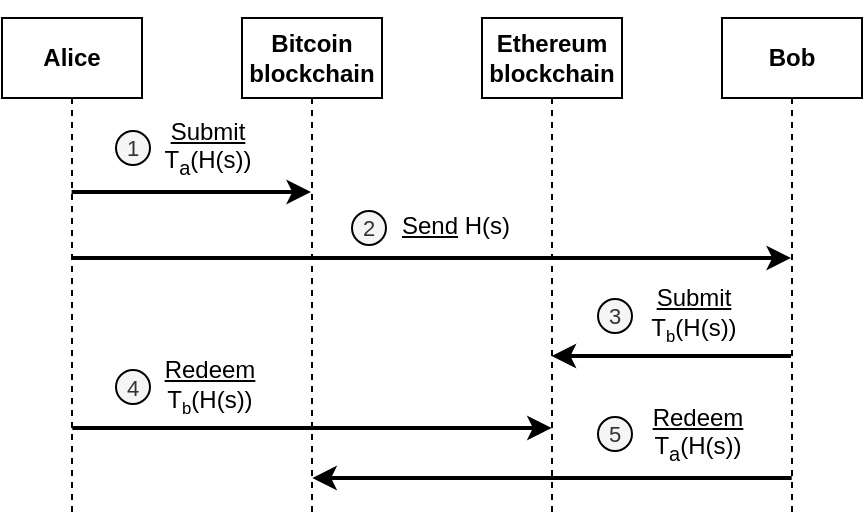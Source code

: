 <mxfile version="13.0.1" type="device"><diagram id="Q_5J61wUrsoj4e6QwkX-" name="Page-1"><mxGraphModel dx="895" dy="510" grid="1" gridSize="10" guides="1" tooltips="1" connect="1" arrows="1" fold="1" page="1" pageScale="1" pageWidth="827" pageHeight="1169" math="0" shadow="0"><root><mxCell id="0"/><mxCell id="1" parent="0"/><mxCell id="CDbacCIEdSvmT1-ef64N-1" value="Alice" style="shape=umlLifeline;perimeter=lifelinePerimeter;whiteSpace=wrap;html=1;container=1;collapsible=0;recursiveResize=0;outlineConnect=0;fontStyle=1" vertex="1" parent="1"><mxGeometry x="110" y="190" width="70" height="250" as="geometry"/></mxCell><mxCell id="CDbacCIEdSvmT1-ef64N-2" value="Bitcoin&lt;br&gt;blockchain" style="shape=umlLifeline;perimeter=lifelinePerimeter;whiteSpace=wrap;html=1;container=1;collapsible=0;recursiveResize=0;outlineConnect=0;fontStyle=1" vertex="1" parent="1"><mxGeometry x="230" y="190" width="70" height="250" as="geometry"/></mxCell><mxCell id="CDbacCIEdSvmT1-ef64N-3" value="Ethereum&lt;br&gt;blockchain" style="shape=umlLifeline;perimeter=lifelinePerimeter;whiteSpace=wrap;html=1;container=1;collapsible=0;recursiveResize=0;outlineConnect=0;fontStyle=1" vertex="1" parent="1"><mxGeometry x="350" y="190" width="70" height="250" as="geometry"/></mxCell><mxCell id="CDbacCIEdSvmT1-ef64N-4" value="Bob" style="shape=umlLifeline;perimeter=lifelinePerimeter;whiteSpace=wrap;html=1;container=1;collapsible=0;recursiveResize=0;outlineConnect=0;fontStyle=1" vertex="1" parent="1"><mxGeometry x="470" y="190" width="70" height="250" as="geometry"/></mxCell><mxCell id="CDbacCIEdSvmT1-ef64N-5" value="" style="endArrow=classic;html=1;strokeWidth=2;" edge="1" parent="1"><mxGeometry width="50" height="50" relative="1" as="geometry"><mxPoint x="144.81" y="277" as="sourcePoint"/><mxPoint x="264.5" y="277" as="targetPoint"/></mxGeometry></mxCell><mxCell id="CDbacCIEdSvmT1-ef64N-7" value="&lt;u&gt;Submit&lt;/u&gt;&lt;br&gt;T&lt;sub&gt;a&lt;/sub&gt;(H(s))" style="text;html=1;strokeColor=none;fillColor=none;align=center;verticalAlign=middle;whiteSpace=wrap;rounded=0;" vertex="1" parent="1"><mxGeometry x="188" y="240" width="50" height="30" as="geometry"/></mxCell><mxCell id="CDbacCIEdSvmT1-ef64N-8" value="" style="endArrow=classic;html=1;strokeWidth=2;" edge="1" parent="1"><mxGeometry width="50" height="50" relative="1" as="geometry"><mxPoint x="144.81" y="310" as="sourcePoint"/><mxPoint x="504.5" y="310" as="targetPoint"/></mxGeometry></mxCell><mxCell id="CDbacCIEdSvmT1-ef64N-9" value="&lt;u&gt;Send&lt;/u&gt;&amp;nbsp;H(s)" style="text;html=1;strokeColor=none;fillColor=none;align=center;verticalAlign=middle;whiteSpace=wrap;rounded=0;" vertex="1" parent="1"><mxGeometry x="307" y="279" width="60" height="30" as="geometry"/></mxCell><mxCell id="CDbacCIEdSvmT1-ef64N-10" value="" style="endArrow=classic;html=1;strokeWidth=2;" edge="1" parent="1"><mxGeometry width="50" height="50" relative="1" as="geometry"><mxPoint x="504.5" y="359" as="sourcePoint"/><mxPoint x="384.81" y="359" as="targetPoint"/></mxGeometry></mxCell><mxCell id="CDbacCIEdSvmT1-ef64N-11" value="&lt;u&gt;Submit&lt;/u&gt;&lt;br&gt;T&lt;font size=&quot;1&quot;&gt;&lt;sub&gt;b&lt;/sub&gt;&lt;/font&gt;(H(s))" style="text;html=1;strokeColor=none;fillColor=none;align=center;verticalAlign=middle;whiteSpace=wrap;rounded=0;" vertex="1" parent="1"><mxGeometry x="431" y="323" width="50" height="30" as="geometry"/></mxCell><mxCell id="CDbacCIEdSvmT1-ef64N-12" value="" style="endArrow=classic;html=1;strokeWidth=2;" edge="1" parent="1"><mxGeometry width="50" height="50" relative="1" as="geometry"><mxPoint x="145.15" y="395" as="sourcePoint"/><mxPoint x="384.84" y="395" as="targetPoint"/></mxGeometry></mxCell><mxCell id="CDbacCIEdSvmT1-ef64N-13" value="&lt;u&gt;Redeem&lt;/u&gt;&lt;br&gt;T&lt;font size=&quot;1&quot;&gt;&lt;sub&gt;b&lt;/sub&gt;&lt;/font&gt;(H(s))" style="text;html=1;strokeColor=none;fillColor=none;align=center;verticalAlign=middle;whiteSpace=wrap;rounded=0;" vertex="1" parent="1"><mxGeometry x="189" y="359" width="50" height="30" as="geometry"/></mxCell><mxCell id="CDbacCIEdSvmT1-ef64N-14" value="" style="endArrow=classic;html=1;strokeWidth=2;" edge="1" parent="1"><mxGeometry width="50" height="50" relative="1" as="geometry"><mxPoint x="504.84" y="420" as="sourcePoint"/><mxPoint x="265.15" y="420" as="targetPoint"/></mxGeometry></mxCell><mxCell id="CDbacCIEdSvmT1-ef64N-16" value="&lt;u&gt;Redeem&lt;/u&gt;&lt;br&gt;T&lt;sub&gt;a&lt;/sub&gt;(H(s))" style="text;html=1;strokeColor=none;fillColor=none;align=center;verticalAlign=middle;whiteSpace=wrap;rounded=0;" vertex="1" parent="1"><mxGeometry x="432.5" y="383" width="50" height="30" as="geometry"/></mxCell><mxCell id="CDbacCIEdSvmT1-ef64N-17" value="" style="shape=image;html=1;verticalAlign=top;verticalLabelPosition=bottom;labelBackgroundColor=#ffffff;imageAspect=0;aspect=fixed;image=https://cdn4.iconfinder.com/data/icons/crypto-currency-and-coin-2/256/bitcoincash_bch_bitcoin-128.png;strokeWidth=2;" vertex="1" parent="1"><mxGeometry x="287" y="185" width="20" height="20" as="geometry"/></mxCell><mxCell id="CDbacCIEdSvmT1-ef64N-18" value="" style="shape=image;html=1;verticalAlign=top;verticalLabelPosition=bottom;labelBackgroundColor=#ffffff;imageAspect=0;aspect=fixed;image=https://cdn4.iconfinder.com/data/icons/logos-and-brands/512/116_Ethereum_logo_logos-128.png;strokeWidth=2;" vertex="1" parent="1"><mxGeometry x="403.5" y="181" width="30" height="30" as="geometry"/></mxCell><mxCell id="CDbacCIEdSvmT1-ef64N-19" value="1" style="ellipse;whiteSpace=wrap;html=1;aspect=fixed;strokeWidth=1;fillColor=#f5f5f5;strokeColor=#000000;fontColor=#333333;fontSize=11;" vertex="1" parent="1"><mxGeometry x="167" y="246.5" width="17" height="17" as="geometry"/></mxCell><mxCell id="CDbacCIEdSvmT1-ef64N-20" value="2" style="ellipse;whiteSpace=wrap;html=1;aspect=fixed;strokeWidth=1;fillColor=#f5f5f5;strokeColor=#000000;fontColor=#333333;fontSize=11;" vertex="1" parent="1"><mxGeometry x="285" y="286.5" width="17" height="17" as="geometry"/></mxCell><mxCell id="CDbacCIEdSvmT1-ef64N-21" value="3" style="ellipse;whiteSpace=wrap;html=1;aspect=fixed;strokeWidth=1;fillColor=#f5f5f5;strokeColor=#000000;fontColor=#333333;fontSize=11;" vertex="1" parent="1"><mxGeometry x="408" y="330.5" width="17" height="17" as="geometry"/></mxCell><mxCell id="CDbacCIEdSvmT1-ef64N-22" value="4" style="ellipse;whiteSpace=wrap;html=1;aspect=fixed;strokeWidth=1;fillColor=#f5f5f5;strokeColor=#000000;fontColor=#333333;fontSize=11;" vertex="1" parent="1"><mxGeometry x="167" y="366" width="17" height="17" as="geometry"/></mxCell><mxCell id="CDbacCIEdSvmT1-ef64N-23" value="5" style="ellipse;whiteSpace=wrap;html=1;aspect=fixed;strokeWidth=1;fillColor=#f5f5f5;strokeColor=#000000;fontColor=#333333;fontSize=11;" vertex="1" parent="1"><mxGeometry x="408" y="389.5" width="17" height="17" as="geometry"/></mxCell></root></mxGraphModel></diagram></mxfile>